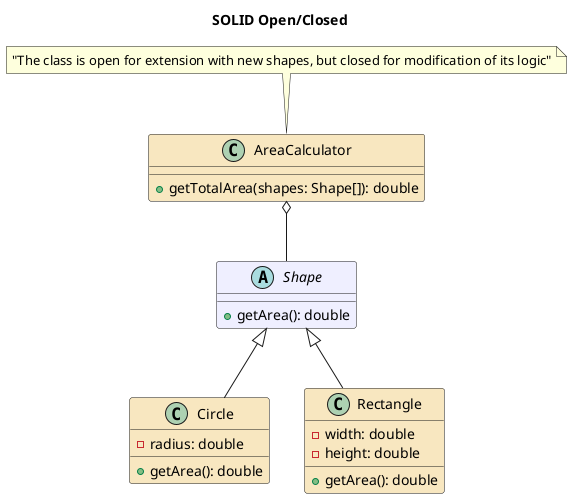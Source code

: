 @startuml

title SOLID Open/Closed

skinparam class {
    BackgroundColor strategy
}

abstract class Shape #motivation {
    + getArea(): double
}

class Circle extends Shape{
    - radius: double
    + getArea(): double
}

class Rectangle extends Shape{
    - width: double
    - height: double
    + getArea(): double
}

class AreaCalculator {
    + getTotalArea(shapes: Shape[]): double
}

AreaCalculator o-- Shape

note top of AreaCalculator
    "The class is open for extension with new shapes, but closed for modification of its logic"
end note

@enduml